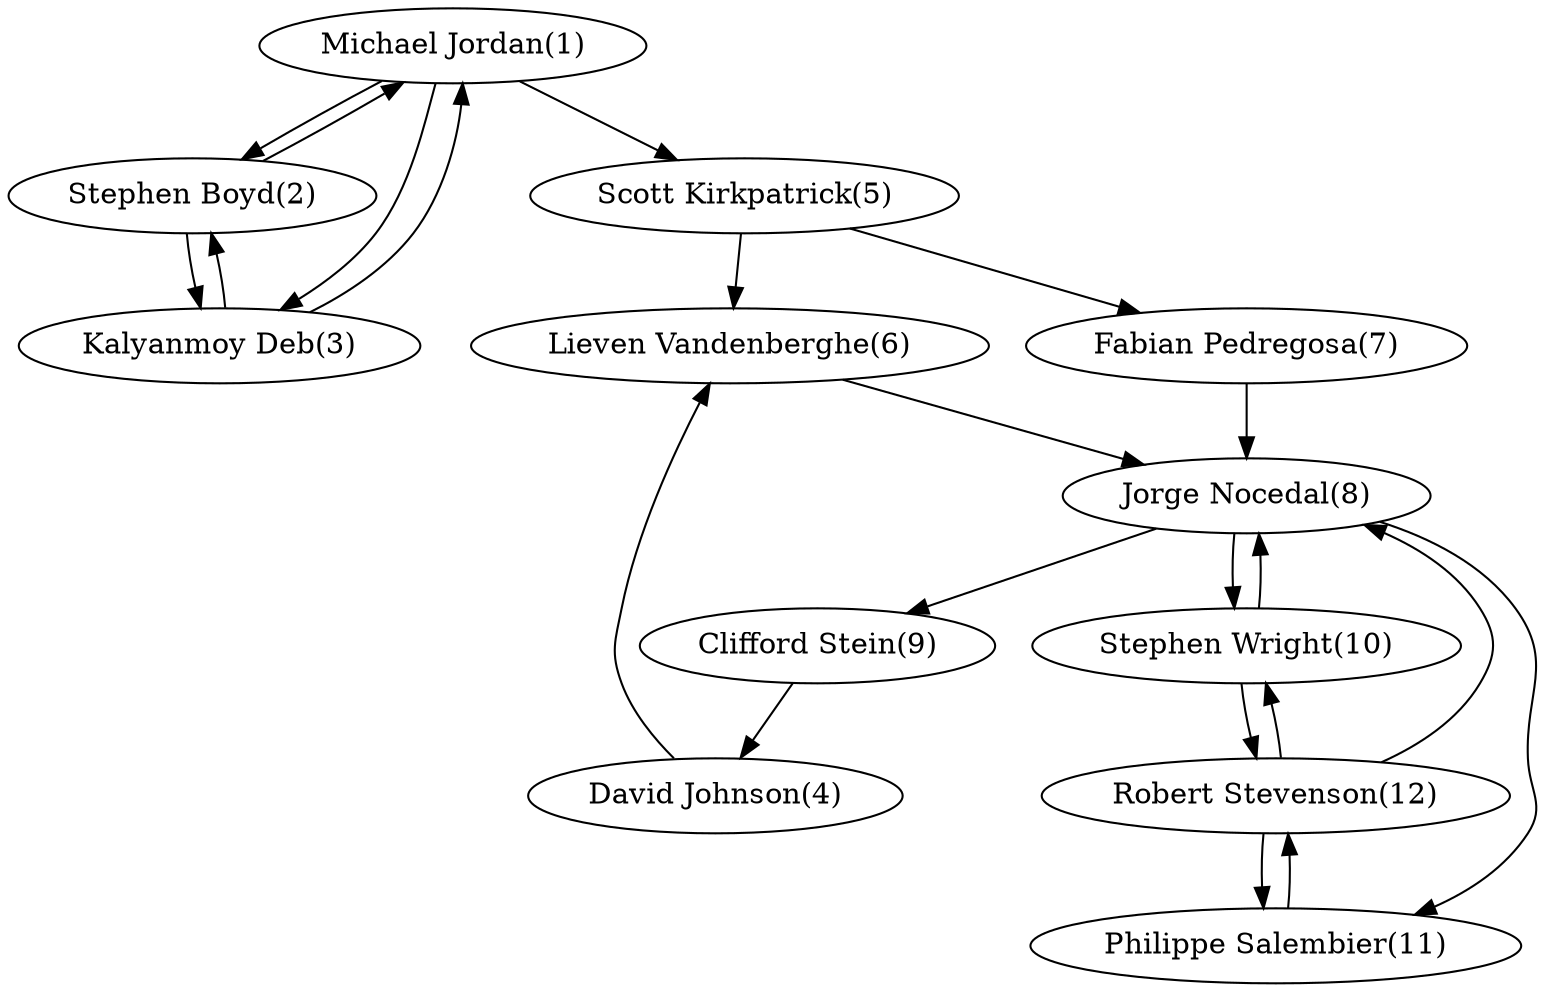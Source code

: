digraph G {

	/* Entities */
	1 [label="Michael Jordan(1)"]
	2 [label = "Stephen Boyd(2)"]
	3 [label = "Kalyanmoy Deb(3)"]
	4 [label = "David Johnson(4)"]
	5 [label = "Scott Kirkpatrick(5)"]
	6 [label = "Lieven Vandenberghe(6)"]
	7 [label = "Fabian Pedregosa(7)"]
	8 [label = "Jorge Nocedal(8)"]
	9 [label = "Clifford Stein(9)"]
	10 [label = "Stephen Wright(10)"]
	11 [label = "Philippe Salembier(11)"]
	12 [label = "Robert Stevenson(12)"]
	
	/* Relationships */
	1 -> 2, 3, 5
	2 -> 3, 1
	3 -> 1, 2
	4 -> 6
	5 -> 6, 7
	6 -> 8
	7 -> 8
	8 -> 11, 10, 9
	9 -> 4
	10 -> 8, 12
	11 -> 12
	12 -> 8, 10, 11
}